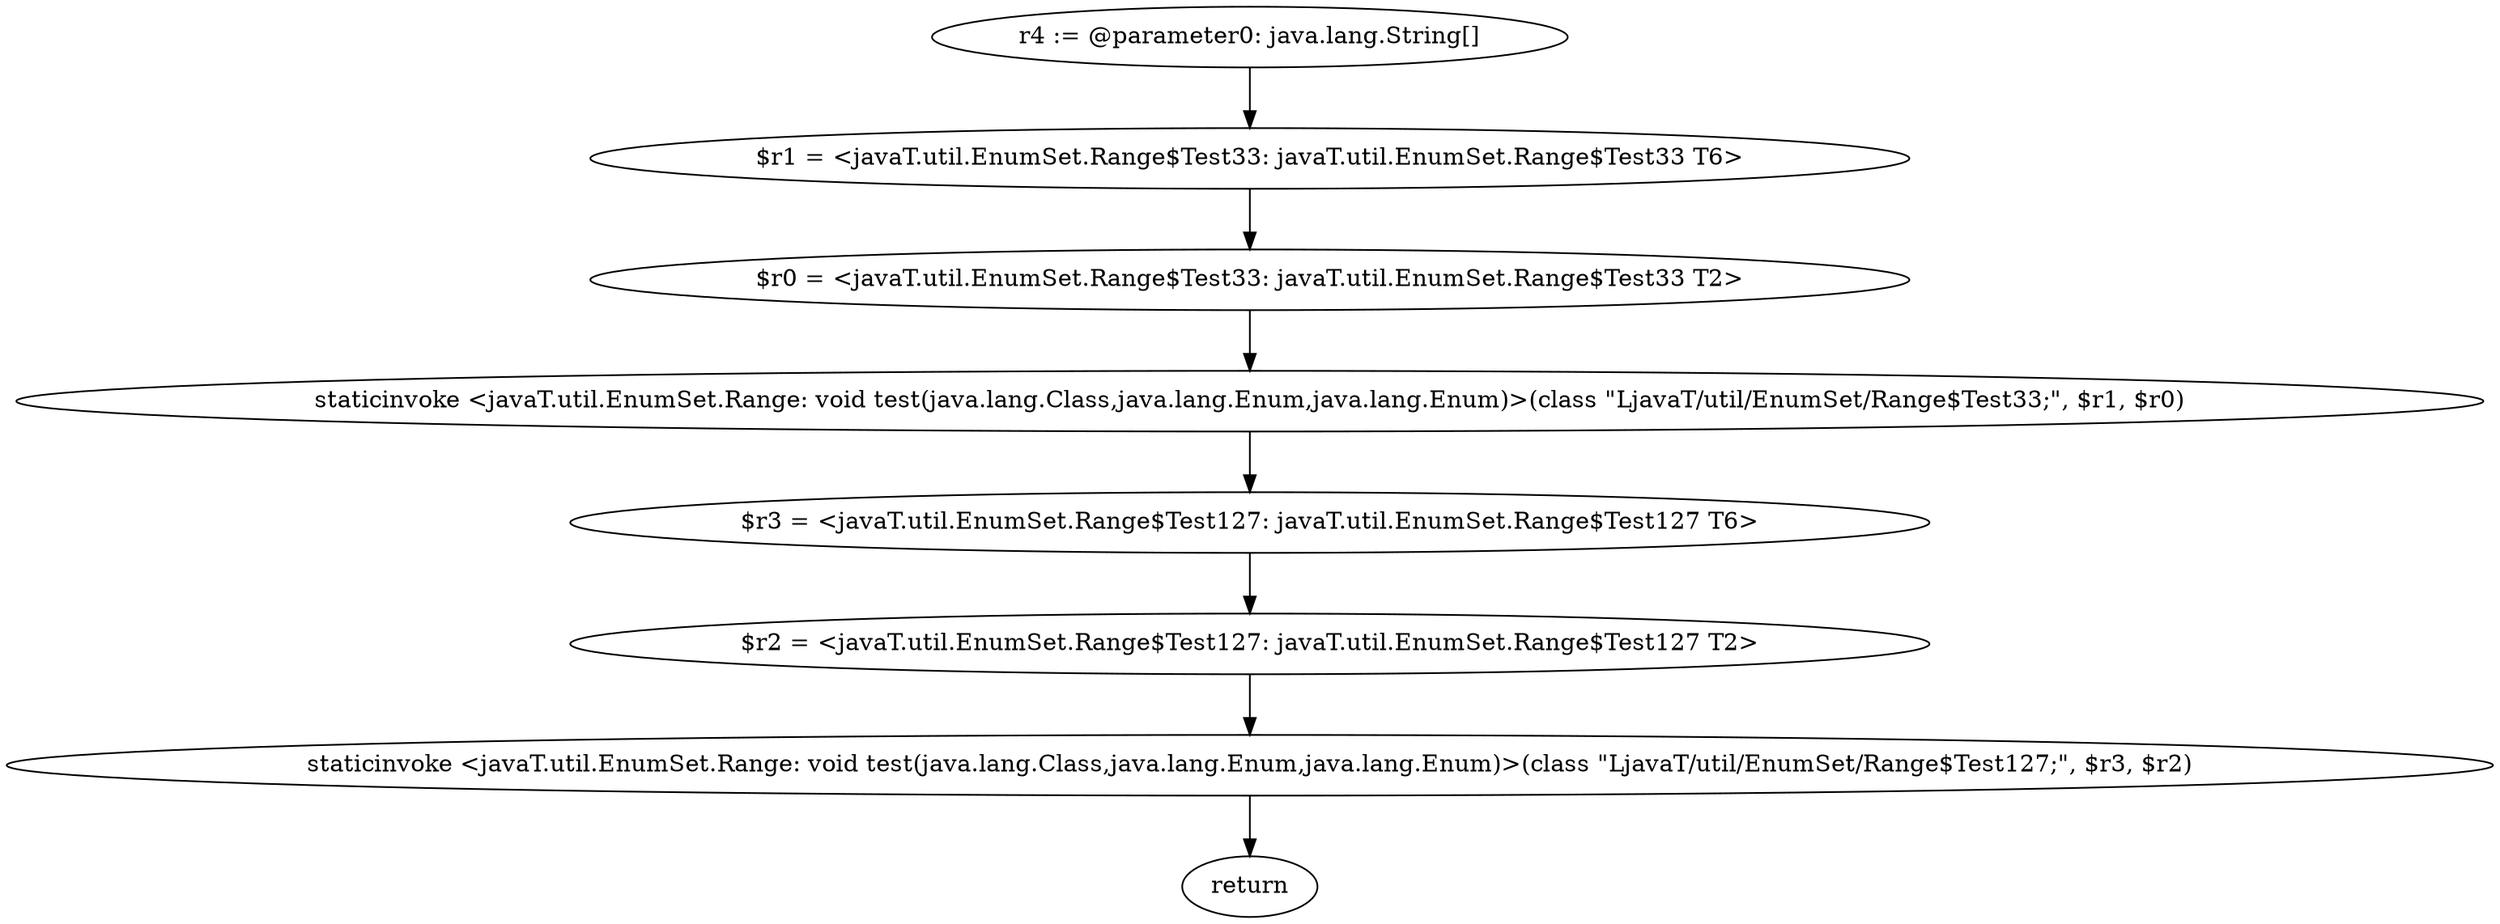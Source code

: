 digraph "unitGraph" {
    "r4 := @parameter0: java.lang.String[]"
    "$r1 = <javaT.util.EnumSet.Range$Test33: javaT.util.EnumSet.Range$Test33 T6>"
    "$r0 = <javaT.util.EnumSet.Range$Test33: javaT.util.EnumSet.Range$Test33 T2>"
    "staticinvoke <javaT.util.EnumSet.Range: void test(java.lang.Class,java.lang.Enum,java.lang.Enum)>(class \"LjavaT/util/EnumSet/Range$Test33;\", $r1, $r0)"
    "$r3 = <javaT.util.EnumSet.Range$Test127: javaT.util.EnumSet.Range$Test127 T6>"
    "$r2 = <javaT.util.EnumSet.Range$Test127: javaT.util.EnumSet.Range$Test127 T2>"
    "staticinvoke <javaT.util.EnumSet.Range: void test(java.lang.Class,java.lang.Enum,java.lang.Enum)>(class \"LjavaT/util/EnumSet/Range$Test127;\", $r3, $r2)"
    "return"
    "r4 := @parameter0: java.lang.String[]"->"$r1 = <javaT.util.EnumSet.Range$Test33: javaT.util.EnumSet.Range$Test33 T6>";
    "$r1 = <javaT.util.EnumSet.Range$Test33: javaT.util.EnumSet.Range$Test33 T6>"->"$r0 = <javaT.util.EnumSet.Range$Test33: javaT.util.EnumSet.Range$Test33 T2>";
    "$r0 = <javaT.util.EnumSet.Range$Test33: javaT.util.EnumSet.Range$Test33 T2>"->"staticinvoke <javaT.util.EnumSet.Range: void test(java.lang.Class,java.lang.Enum,java.lang.Enum)>(class \"LjavaT/util/EnumSet/Range$Test33;\", $r1, $r0)";
    "staticinvoke <javaT.util.EnumSet.Range: void test(java.lang.Class,java.lang.Enum,java.lang.Enum)>(class \"LjavaT/util/EnumSet/Range$Test33;\", $r1, $r0)"->"$r3 = <javaT.util.EnumSet.Range$Test127: javaT.util.EnumSet.Range$Test127 T6>";
    "$r3 = <javaT.util.EnumSet.Range$Test127: javaT.util.EnumSet.Range$Test127 T6>"->"$r2 = <javaT.util.EnumSet.Range$Test127: javaT.util.EnumSet.Range$Test127 T2>";
    "$r2 = <javaT.util.EnumSet.Range$Test127: javaT.util.EnumSet.Range$Test127 T2>"->"staticinvoke <javaT.util.EnumSet.Range: void test(java.lang.Class,java.lang.Enum,java.lang.Enum)>(class \"LjavaT/util/EnumSet/Range$Test127;\", $r3, $r2)";
    "staticinvoke <javaT.util.EnumSet.Range: void test(java.lang.Class,java.lang.Enum,java.lang.Enum)>(class \"LjavaT/util/EnumSet/Range$Test127;\", $r3, $r2)"->"return";
}
